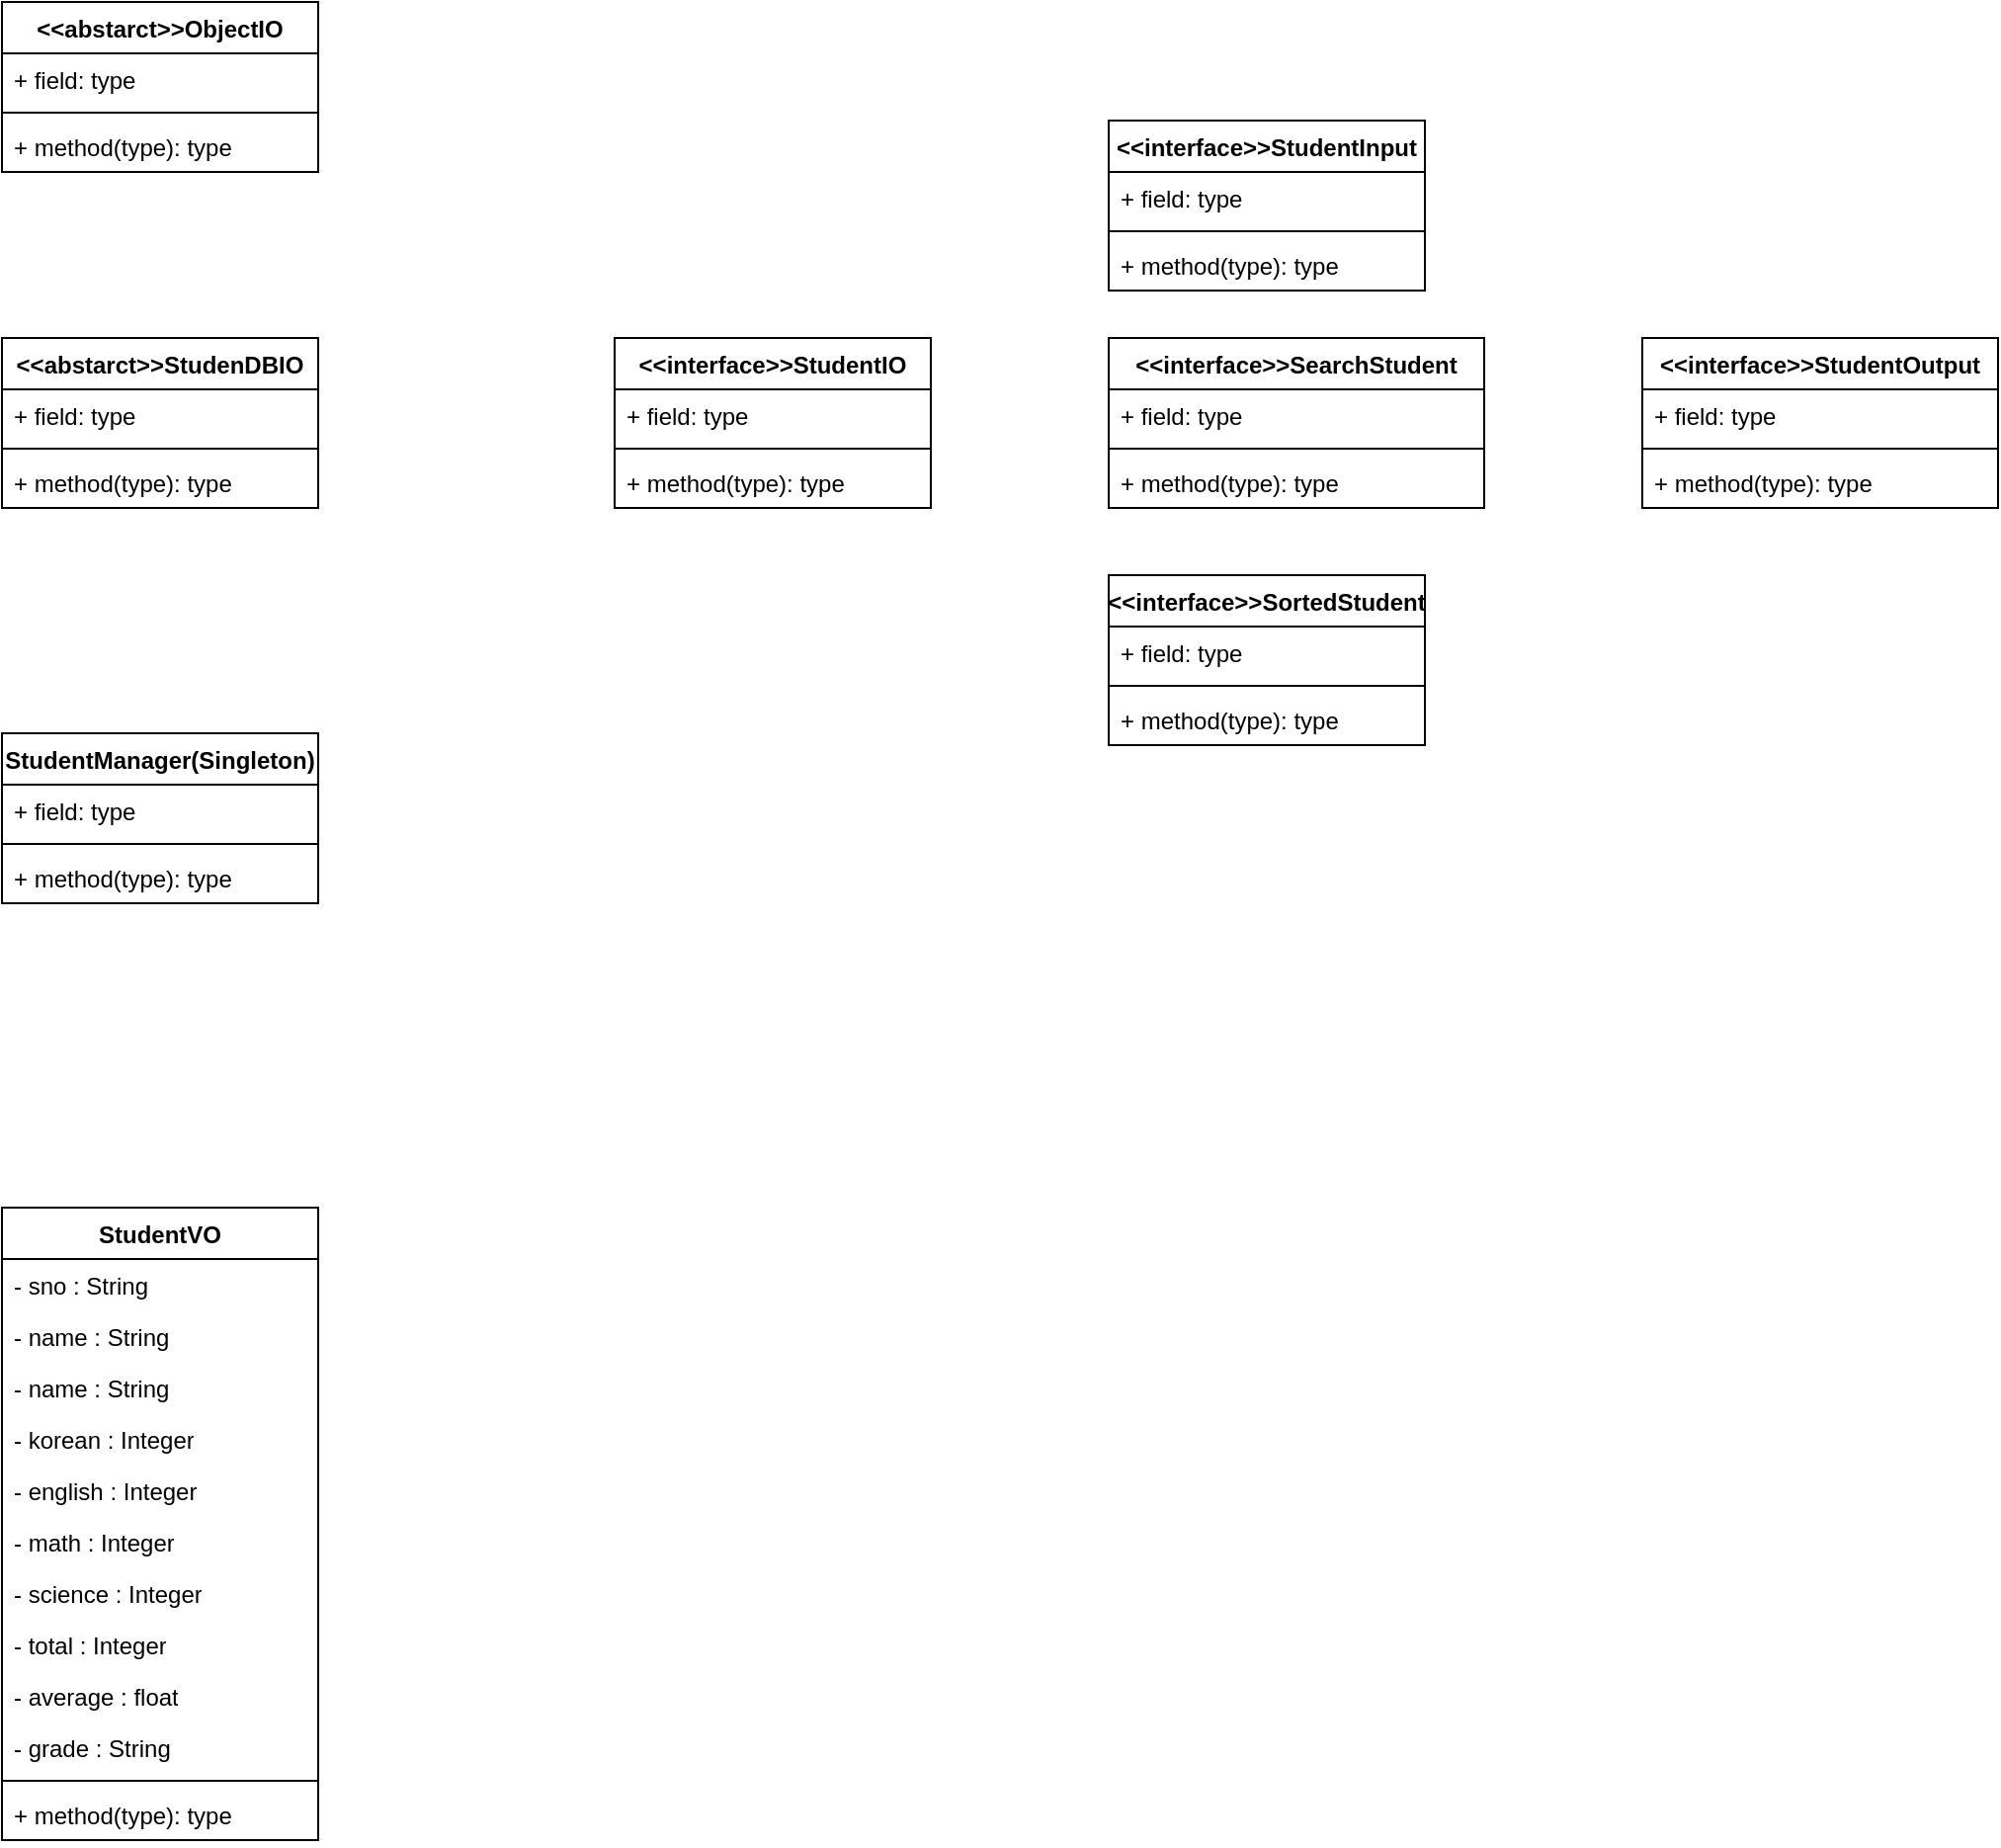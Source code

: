 <mxfile version="26.0.11">
  <diagram name="페이지-1" id="k_KB7zdzaerqngAy7EjZ">
    <mxGraphModel dx="1366" dy="1471" grid="1" gridSize="10" guides="1" tooltips="1" connect="1" arrows="1" fold="1" page="1" pageScale="1" pageWidth="1169" pageHeight="827" math="0" shadow="0">
      <root>
        <mxCell id="0" />
        <mxCell id="1" parent="0" />
        <mxCell id="o_LtBYVK2ZJKB_Pog53U-1" value="StudentVO" style="swimlane;fontStyle=1;align=center;verticalAlign=top;childLayout=stackLayout;horizontal=1;startSize=26;horizontalStack=0;resizeParent=1;resizeParentMax=0;resizeLast=0;collapsible=1;marginBottom=0;whiteSpace=wrap;html=1;" vertex="1" parent="1">
          <mxGeometry x="350" y="500" width="160" height="320" as="geometry" />
        </mxCell>
        <mxCell id="o_LtBYVK2ZJKB_Pog53U-2" value="- sno : String" style="text;strokeColor=none;fillColor=none;align=left;verticalAlign=top;spacingLeft=4;spacingRight=4;overflow=hidden;rotatable=0;points=[[0,0.5],[1,0.5]];portConstraint=eastwest;whiteSpace=wrap;html=1;" vertex="1" parent="o_LtBYVK2ZJKB_Pog53U-1">
          <mxGeometry y="26" width="160" height="26" as="geometry" />
        </mxCell>
        <mxCell id="o_LtBYVK2ZJKB_Pog53U-7" value="- name : String" style="text;strokeColor=none;fillColor=none;align=left;verticalAlign=top;spacingLeft=4;spacingRight=4;overflow=hidden;rotatable=0;points=[[0,0.5],[1,0.5]];portConstraint=eastwest;whiteSpace=wrap;html=1;" vertex="1" parent="o_LtBYVK2ZJKB_Pog53U-1">
          <mxGeometry y="52" width="160" height="26" as="geometry" />
        </mxCell>
        <mxCell id="o_LtBYVK2ZJKB_Pog53U-8" value="- name : String" style="text;strokeColor=none;fillColor=none;align=left;verticalAlign=top;spacingLeft=4;spacingRight=4;overflow=hidden;rotatable=0;points=[[0,0.5],[1,0.5]];portConstraint=eastwest;whiteSpace=wrap;html=1;" vertex="1" parent="o_LtBYVK2ZJKB_Pog53U-1">
          <mxGeometry y="78" width="160" height="26" as="geometry" />
        </mxCell>
        <mxCell id="o_LtBYVK2ZJKB_Pog53U-9" value="- korean : Integer" style="text;strokeColor=none;fillColor=none;align=left;verticalAlign=top;spacingLeft=4;spacingRight=4;overflow=hidden;rotatable=0;points=[[0,0.5],[1,0.5]];portConstraint=eastwest;whiteSpace=wrap;html=1;" vertex="1" parent="o_LtBYVK2ZJKB_Pog53U-1">
          <mxGeometry y="104" width="160" height="26" as="geometry" />
        </mxCell>
        <mxCell id="o_LtBYVK2ZJKB_Pog53U-10" value="- english : Integer" style="text;strokeColor=none;fillColor=none;align=left;verticalAlign=top;spacingLeft=4;spacingRight=4;overflow=hidden;rotatable=0;points=[[0,0.5],[1,0.5]];portConstraint=eastwest;whiteSpace=wrap;html=1;" vertex="1" parent="o_LtBYVK2ZJKB_Pog53U-1">
          <mxGeometry y="130" width="160" height="26" as="geometry" />
        </mxCell>
        <mxCell id="o_LtBYVK2ZJKB_Pog53U-11" value="- math : Integer" style="text;strokeColor=none;fillColor=none;align=left;verticalAlign=top;spacingLeft=4;spacingRight=4;overflow=hidden;rotatable=0;points=[[0,0.5],[1,0.5]];portConstraint=eastwest;whiteSpace=wrap;html=1;" vertex="1" parent="o_LtBYVK2ZJKB_Pog53U-1">
          <mxGeometry y="156" width="160" height="26" as="geometry" />
        </mxCell>
        <mxCell id="o_LtBYVK2ZJKB_Pog53U-12" value="- science : Integer" style="text;strokeColor=none;fillColor=none;align=left;verticalAlign=top;spacingLeft=4;spacingRight=4;overflow=hidden;rotatable=0;points=[[0,0.5],[1,0.5]];portConstraint=eastwest;whiteSpace=wrap;html=1;" vertex="1" parent="o_LtBYVK2ZJKB_Pog53U-1">
          <mxGeometry y="182" width="160" height="26" as="geometry" />
        </mxCell>
        <mxCell id="o_LtBYVK2ZJKB_Pog53U-13" value="- total : Integer" style="text;strokeColor=none;fillColor=none;align=left;verticalAlign=top;spacingLeft=4;spacingRight=4;overflow=hidden;rotatable=0;points=[[0,0.5],[1,0.5]];portConstraint=eastwest;whiteSpace=wrap;html=1;" vertex="1" parent="o_LtBYVK2ZJKB_Pog53U-1">
          <mxGeometry y="208" width="160" height="26" as="geometry" />
        </mxCell>
        <mxCell id="o_LtBYVK2ZJKB_Pog53U-14" value="- average : float" style="text;strokeColor=none;fillColor=none;align=left;verticalAlign=top;spacingLeft=4;spacingRight=4;overflow=hidden;rotatable=0;points=[[0,0.5],[1,0.5]];portConstraint=eastwest;whiteSpace=wrap;html=1;" vertex="1" parent="o_LtBYVK2ZJKB_Pog53U-1">
          <mxGeometry y="234" width="160" height="26" as="geometry" />
        </mxCell>
        <mxCell id="o_LtBYVK2ZJKB_Pog53U-15" value="- grade : String" style="text;strokeColor=none;fillColor=none;align=left;verticalAlign=top;spacingLeft=4;spacingRight=4;overflow=hidden;rotatable=0;points=[[0,0.5],[1,0.5]];portConstraint=eastwest;whiteSpace=wrap;html=1;" vertex="1" parent="o_LtBYVK2ZJKB_Pog53U-1">
          <mxGeometry y="260" width="160" height="26" as="geometry" />
        </mxCell>
        <mxCell id="o_LtBYVK2ZJKB_Pog53U-3" value="" style="line;strokeWidth=1;fillColor=none;align=left;verticalAlign=middle;spacingTop=-1;spacingLeft=3;spacingRight=3;rotatable=0;labelPosition=right;points=[];portConstraint=eastwest;strokeColor=inherit;" vertex="1" parent="o_LtBYVK2ZJKB_Pog53U-1">
          <mxGeometry y="286" width="160" height="8" as="geometry" />
        </mxCell>
        <mxCell id="o_LtBYVK2ZJKB_Pog53U-4" value="+ method(type): type" style="text;strokeColor=none;fillColor=none;align=left;verticalAlign=top;spacingLeft=4;spacingRight=4;overflow=hidden;rotatable=0;points=[[0,0.5],[1,0.5]];portConstraint=eastwest;whiteSpace=wrap;html=1;" vertex="1" parent="o_LtBYVK2ZJKB_Pog53U-1">
          <mxGeometry y="294" width="160" height="26" as="geometry" />
        </mxCell>
        <mxCell id="o_LtBYVK2ZJKB_Pog53U-30" value="StudentManager(Singleton)" style="swimlane;fontStyle=1;align=center;verticalAlign=top;childLayout=stackLayout;horizontal=1;startSize=26;horizontalStack=0;resizeParent=1;resizeParentMax=0;resizeLast=0;collapsible=1;marginBottom=0;whiteSpace=wrap;html=1;" vertex="1" parent="1">
          <mxGeometry x="350" y="260" width="160" height="86" as="geometry" />
        </mxCell>
        <mxCell id="o_LtBYVK2ZJKB_Pog53U-31" value="+ field: type" style="text;strokeColor=none;fillColor=none;align=left;verticalAlign=top;spacingLeft=4;spacingRight=4;overflow=hidden;rotatable=0;points=[[0,0.5],[1,0.5]];portConstraint=eastwest;whiteSpace=wrap;html=1;" vertex="1" parent="o_LtBYVK2ZJKB_Pog53U-30">
          <mxGeometry y="26" width="160" height="26" as="geometry" />
        </mxCell>
        <mxCell id="o_LtBYVK2ZJKB_Pog53U-32" value="" style="line;strokeWidth=1;fillColor=none;align=left;verticalAlign=middle;spacingTop=-1;spacingLeft=3;spacingRight=3;rotatable=0;labelPosition=right;points=[];portConstraint=eastwest;strokeColor=inherit;" vertex="1" parent="o_LtBYVK2ZJKB_Pog53U-30">
          <mxGeometry y="52" width="160" height="8" as="geometry" />
        </mxCell>
        <mxCell id="o_LtBYVK2ZJKB_Pog53U-33" value="+ method(type): type" style="text;strokeColor=none;fillColor=none;align=left;verticalAlign=top;spacingLeft=4;spacingRight=4;overflow=hidden;rotatable=0;points=[[0,0.5],[1,0.5]];portConstraint=eastwest;whiteSpace=wrap;html=1;" vertex="1" parent="o_LtBYVK2ZJKB_Pog53U-30">
          <mxGeometry y="60" width="160" height="26" as="geometry" />
        </mxCell>
        <mxCell id="o_LtBYVK2ZJKB_Pog53U-34" value="&amp;lt;&amp;lt;abstarct&amp;gt;&amp;gt;StudenDBIO" style="swimlane;fontStyle=1;align=center;verticalAlign=top;childLayout=stackLayout;horizontal=1;startSize=26;horizontalStack=0;resizeParent=1;resizeParentMax=0;resizeLast=0;collapsible=1;marginBottom=0;whiteSpace=wrap;html=1;" vertex="1" parent="1">
          <mxGeometry x="350" y="60" width="160" height="86" as="geometry" />
        </mxCell>
        <mxCell id="o_LtBYVK2ZJKB_Pog53U-35" value="+ field: type" style="text;strokeColor=none;fillColor=none;align=left;verticalAlign=top;spacingLeft=4;spacingRight=4;overflow=hidden;rotatable=0;points=[[0,0.5],[1,0.5]];portConstraint=eastwest;whiteSpace=wrap;html=1;" vertex="1" parent="o_LtBYVK2ZJKB_Pog53U-34">
          <mxGeometry y="26" width="160" height="26" as="geometry" />
        </mxCell>
        <mxCell id="o_LtBYVK2ZJKB_Pog53U-36" value="" style="line;strokeWidth=1;fillColor=none;align=left;verticalAlign=middle;spacingTop=-1;spacingLeft=3;spacingRight=3;rotatable=0;labelPosition=right;points=[];portConstraint=eastwest;strokeColor=inherit;" vertex="1" parent="o_LtBYVK2ZJKB_Pog53U-34">
          <mxGeometry y="52" width="160" height="8" as="geometry" />
        </mxCell>
        <mxCell id="o_LtBYVK2ZJKB_Pog53U-37" value="+ method(type): type" style="text;strokeColor=none;fillColor=none;align=left;verticalAlign=top;spacingLeft=4;spacingRight=4;overflow=hidden;rotatable=0;points=[[0,0.5],[1,0.5]];portConstraint=eastwest;whiteSpace=wrap;html=1;" vertex="1" parent="o_LtBYVK2ZJKB_Pog53U-34">
          <mxGeometry y="60" width="160" height="26" as="geometry" />
        </mxCell>
        <mxCell id="o_LtBYVK2ZJKB_Pog53U-38" value="&amp;lt;&amp;lt;abstarct&amp;gt;&amp;gt;ObjectIO" style="swimlane;fontStyle=1;align=center;verticalAlign=top;childLayout=stackLayout;horizontal=1;startSize=26;horizontalStack=0;resizeParent=1;resizeParentMax=0;resizeLast=0;collapsible=1;marginBottom=0;whiteSpace=wrap;html=1;" vertex="1" parent="1">
          <mxGeometry x="350" y="-110" width="160" height="86" as="geometry" />
        </mxCell>
        <mxCell id="o_LtBYVK2ZJKB_Pog53U-39" value="+ field: type" style="text;strokeColor=none;fillColor=none;align=left;verticalAlign=top;spacingLeft=4;spacingRight=4;overflow=hidden;rotatable=0;points=[[0,0.5],[1,0.5]];portConstraint=eastwest;whiteSpace=wrap;html=1;" vertex="1" parent="o_LtBYVK2ZJKB_Pog53U-38">
          <mxGeometry y="26" width="160" height="26" as="geometry" />
        </mxCell>
        <mxCell id="o_LtBYVK2ZJKB_Pog53U-40" value="" style="line;strokeWidth=1;fillColor=none;align=left;verticalAlign=middle;spacingTop=-1;spacingLeft=3;spacingRight=3;rotatable=0;labelPosition=right;points=[];portConstraint=eastwest;strokeColor=inherit;" vertex="1" parent="o_LtBYVK2ZJKB_Pog53U-38">
          <mxGeometry y="52" width="160" height="8" as="geometry" />
        </mxCell>
        <mxCell id="o_LtBYVK2ZJKB_Pog53U-41" value="+ method(type): type" style="text;strokeColor=none;fillColor=none;align=left;verticalAlign=top;spacingLeft=4;spacingRight=4;overflow=hidden;rotatable=0;points=[[0,0.5],[1,0.5]];portConstraint=eastwest;whiteSpace=wrap;html=1;" vertex="1" parent="o_LtBYVK2ZJKB_Pog53U-38">
          <mxGeometry y="60" width="160" height="26" as="geometry" />
        </mxCell>
        <mxCell id="o_LtBYVK2ZJKB_Pog53U-42" value="&amp;lt;&amp;lt;interface&amp;gt;&amp;gt;StudentIO" style="swimlane;fontStyle=1;align=center;verticalAlign=top;childLayout=stackLayout;horizontal=1;startSize=26;horizontalStack=0;resizeParent=1;resizeParentMax=0;resizeLast=0;collapsible=1;marginBottom=0;whiteSpace=wrap;html=1;" vertex="1" parent="1">
          <mxGeometry x="660" y="60" width="160" height="86" as="geometry" />
        </mxCell>
        <mxCell id="o_LtBYVK2ZJKB_Pog53U-43" value="+ field: type" style="text;strokeColor=none;fillColor=none;align=left;verticalAlign=top;spacingLeft=4;spacingRight=4;overflow=hidden;rotatable=0;points=[[0,0.5],[1,0.5]];portConstraint=eastwest;whiteSpace=wrap;html=1;" vertex="1" parent="o_LtBYVK2ZJKB_Pog53U-42">
          <mxGeometry y="26" width="160" height="26" as="geometry" />
        </mxCell>
        <mxCell id="o_LtBYVK2ZJKB_Pog53U-44" value="" style="line;strokeWidth=1;fillColor=none;align=left;verticalAlign=middle;spacingTop=-1;spacingLeft=3;spacingRight=3;rotatable=0;labelPosition=right;points=[];portConstraint=eastwest;strokeColor=inherit;" vertex="1" parent="o_LtBYVK2ZJKB_Pog53U-42">
          <mxGeometry y="52" width="160" height="8" as="geometry" />
        </mxCell>
        <mxCell id="o_LtBYVK2ZJKB_Pog53U-45" value="+ method(type): type" style="text;strokeColor=none;fillColor=none;align=left;verticalAlign=top;spacingLeft=4;spacingRight=4;overflow=hidden;rotatable=0;points=[[0,0.5],[1,0.5]];portConstraint=eastwest;whiteSpace=wrap;html=1;" vertex="1" parent="o_LtBYVK2ZJKB_Pog53U-42">
          <mxGeometry y="60" width="160" height="26" as="geometry" />
        </mxCell>
        <mxCell id="o_LtBYVK2ZJKB_Pog53U-46" value="&amp;lt;&amp;lt;interface&amp;gt;&amp;gt;StudentInput" style="swimlane;fontStyle=1;align=center;verticalAlign=top;childLayout=stackLayout;horizontal=1;startSize=26;horizontalStack=0;resizeParent=1;resizeParentMax=0;resizeLast=0;collapsible=1;marginBottom=0;whiteSpace=wrap;html=1;" vertex="1" parent="1">
          <mxGeometry x="910" y="-50" width="160" height="86" as="geometry" />
        </mxCell>
        <mxCell id="o_LtBYVK2ZJKB_Pog53U-47" value="+ field: type" style="text;strokeColor=none;fillColor=none;align=left;verticalAlign=top;spacingLeft=4;spacingRight=4;overflow=hidden;rotatable=0;points=[[0,0.5],[1,0.5]];portConstraint=eastwest;whiteSpace=wrap;html=1;" vertex="1" parent="o_LtBYVK2ZJKB_Pog53U-46">
          <mxGeometry y="26" width="160" height="26" as="geometry" />
        </mxCell>
        <mxCell id="o_LtBYVK2ZJKB_Pog53U-48" value="" style="line;strokeWidth=1;fillColor=none;align=left;verticalAlign=middle;spacingTop=-1;spacingLeft=3;spacingRight=3;rotatable=0;labelPosition=right;points=[];portConstraint=eastwest;strokeColor=inherit;" vertex="1" parent="o_LtBYVK2ZJKB_Pog53U-46">
          <mxGeometry y="52" width="160" height="8" as="geometry" />
        </mxCell>
        <mxCell id="o_LtBYVK2ZJKB_Pog53U-49" value="+ method(type): type" style="text;strokeColor=none;fillColor=none;align=left;verticalAlign=top;spacingLeft=4;spacingRight=4;overflow=hidden;rotatable=0;points=[[0,0.5],[1,0.5]];portConstraint=eastwest;whiteSpace=wrap;html=1;" vertex="1" parent="o_LtBYVK2ZJKB_Pog53U-46">
          <mxGeometry y="60" width="160" height="26" as="geometry" />
        </mxCell>
        <mxCell id="o_LtBYVK2ZJKB_Pog53U-50" value="&amp;lt;&amp;lt;interface&amp;gt;&amp;gt;SearchStudent" style="swimlane;fontStyle=1;align=center;verticalAlign=top;childLayout=stackLayout;horizontal=1;startSize=26;horizontalStack=0;resizeParent=1;resizeParentMax=0;resizeLast=0;collapsible=1;marginBottom=0;whiteSpace=wrap;html=1;" vertex="1" parent="1">
          <mxGeometry x="910" y="60" width="190" height="86" as="geometry" />
        </mxCell>
        <mxCell id="o_LtBYVK2ZJKB_Pog53U-51" value="+ field: type" style="text;strokeColor=none;fillColor=none;align=left;verticalAlign=top;spacingLeft=4;spacingRight=4;overflow=hidden;rotatable=0;points=[[0,0.5],[1,0.5]];portConstraint=eastwest;whiteSpace=wrap;html=1;" vertex="1" parent="o_LtBYVK2ZJKB_Pog53U-50">
          <mxGeometry y="26" width="190" height="26" as="geometry" />
        </mxCell>
        <mxCell id="o_LtBYVK2ZJKB_Pog53U-52" value="" style="line;strokeWidth=1;fillColor=none;align=left;verticalAlign=middle;spacingTop=-1;spacingLeft=3;spacingRight=3;rotatable=0;labelPosition=right;points=[];portConstraint=eastwest;strokeColor=inherit;" vertex="1" parent="o_LtBYVK2ZJKB_Pog53U-50">
          <mxGeometry y="52" width="190" height="8" as="geometry" />
        </mxCell>
        <mxCell id="o_LtBYVK2ZJKB_Pog53U-53" value="+ method(type): type" style="text;strokeColor=none;fillColor=none;align=left;verticalAlign=top;spacingLeft=4;spacingRight=4;overflow=hidden;rotatable=0;points=[[0,0.5],[1,0.5]];portConstraint=eastwest;whiteSpace=wrap;html=1;" vertex="1" parent="o_LtBYVK2ZJKB_Pog53U-50">
          <mxGeometry y="60" width="190" height="26" as="geometry" />
        </mxCell>
        <mxCell id="o_LtBYVK2ZJKB_Pog53U-54" value="&amp;lt;&amp;lt;interface&amp;gt;&amp;gt;SortedStudent" style="swimlane;fontStyle=1;align=center;verticalAlign=top;childLayout=stackLayout;horizontal=1;startSize=26;horizontalStack=0;resizeParent=1;resizeParentMax=0;resizeLast=0;collapsible=1;marginBottom=0;whiteSpace=wrap;html=1;" vertex="1" parent="1">
          <mxGeometry x="910" y="180" width="160" height="86" as="geometry" />
        </mxCell>
        <mxCell id="o_LtBYVK2ZJKB_Pog53U-55" value="+ field: type" style="text;strokeColor=none;fillColor=none;align=left;verticalAlign=top;spacingLeft=4;spacingRight=4;overflow=hidden;rotatable=0;points=[[0,0.5],[1,0.5]];portConstraint=eastwest;whiteSpace=wrap;html=1;" vertex="1" parent="o_LtBYVK2ZJKB_Pog53U-54">
          <mxGeometry y="26" width="160" height="26" as="geometry" />
        </mxCell>
        <mxCell id="o_LtBYVK2ZJKB_Pog53U-56" value="" style="line;strokeWidth=1;fillColor=none;align=left;verticalAlign=middle;spacingTop=-1;spacingLeft=3;spacingRight=3;rotatable=0;labelPosition=right;points=[];portConstraint=eastwest;strokeColor=inherit;" vertex="1" parent="o_LtBYVK2ZJKB_Pog53U-54">
          <mxGeometry y="52" width="160" height="8" as="geometry" />
        </mxCell>
        <mxCell id="o_LtBYVK2ZJKB_Pog53U-57" value="+ method(type): type" style="text;strokeColor=none;fillColor=none;align=left;verticalAlign=top;spacingLeft=4;spacingRight=4;overflow=hidden;rotatable=0;points=[[0,0.5],[1,0.5]];portConstraint=eastwest;whiteSpace=wrap;html=1;" vertex="1" parent="o_LtBYVK2ZJKB_Pog53U-54">
          <mxGeometry y="60" width="160" height="26" as="geometry" />
        </mxCell>
        <mxCell id="o_LtBYVK2ZJKB_Pog53U-58" value="&amp;lt;&amp;lt;interface&amp;gt;&amp;gt;StudentOutput" style="swimlane;fontStyle=1;align=center;verticalAlign=top;childLayout=stackLayout;horizontal=1;startSize=26;horizontalStack=0;resizeParent=1;resizeParentMax=0;resizeLast=0;collapsible=1;marginBottom=0;whiteSpace=wrap;html=1;" vertex="1" parent="1">
          <mxGeometry x="1180" y="60" width="180" height="86" as="geometry" />
        </mxCell>
        <mxCell id="o_LtBYVK2ZJKB_Pog53U-59" value="+ field: type" style="text;strokeColor=none;fillColor=none;align=left;verticalAlign=top;spacingLeft=4;spacingRight=4;overflow=hidden;rotatable=0;points=[[0,0.5],[1,0.5]];portConstraint=eastwest;whiteSpace=wrap;html=1;" vertex="1" parent="o_LtBYVK2ZJKB_Pog53U-58">
          <mxGeometry y="26" width="180" height="26" as="geometry" />
        </mxCell>
        <mxCell id="o_LtBYVK2ZJKB_Pog53U-60" value="" style="line;strokeWidth=1;fillColor=none;align=left;verticalAlign=middle;spacingTop=-1;spacingLeft=3;spacingRight=3;rotatable=0;labelPosition=right;points=[];portConstraint=eastwest;strokeColor=inherit;" vertex="1" parent="o_LtBYVK2ZJKB_Pog53U-58">
          <mxGeometry y="52" width="180" height="8" as="geometry" />
        </mxCell>
        <mxCell id="o_LtBYVK2ZJKB_Pog53U-61" value="+ method(type): type" style="text;strokeColor=none;fillColor=none;align=left;verticalAlign=top;spacingLeft=4;spacingRight=4;overflow=hidden;rotatable=0;points=[[0,0.5],[1,0.5]];portConstraint=eastwest;whiteSpace=wrap;html=1;" vertex="1" parent="o_LtBYVK2ZJKB_Pog53U-58">
          <mxGeometry y="60" width="180" height="26" as="geometry" />
        </mxCell>
      </root>
    </mxGraphModel>
  </diagram>
</mxfile>
